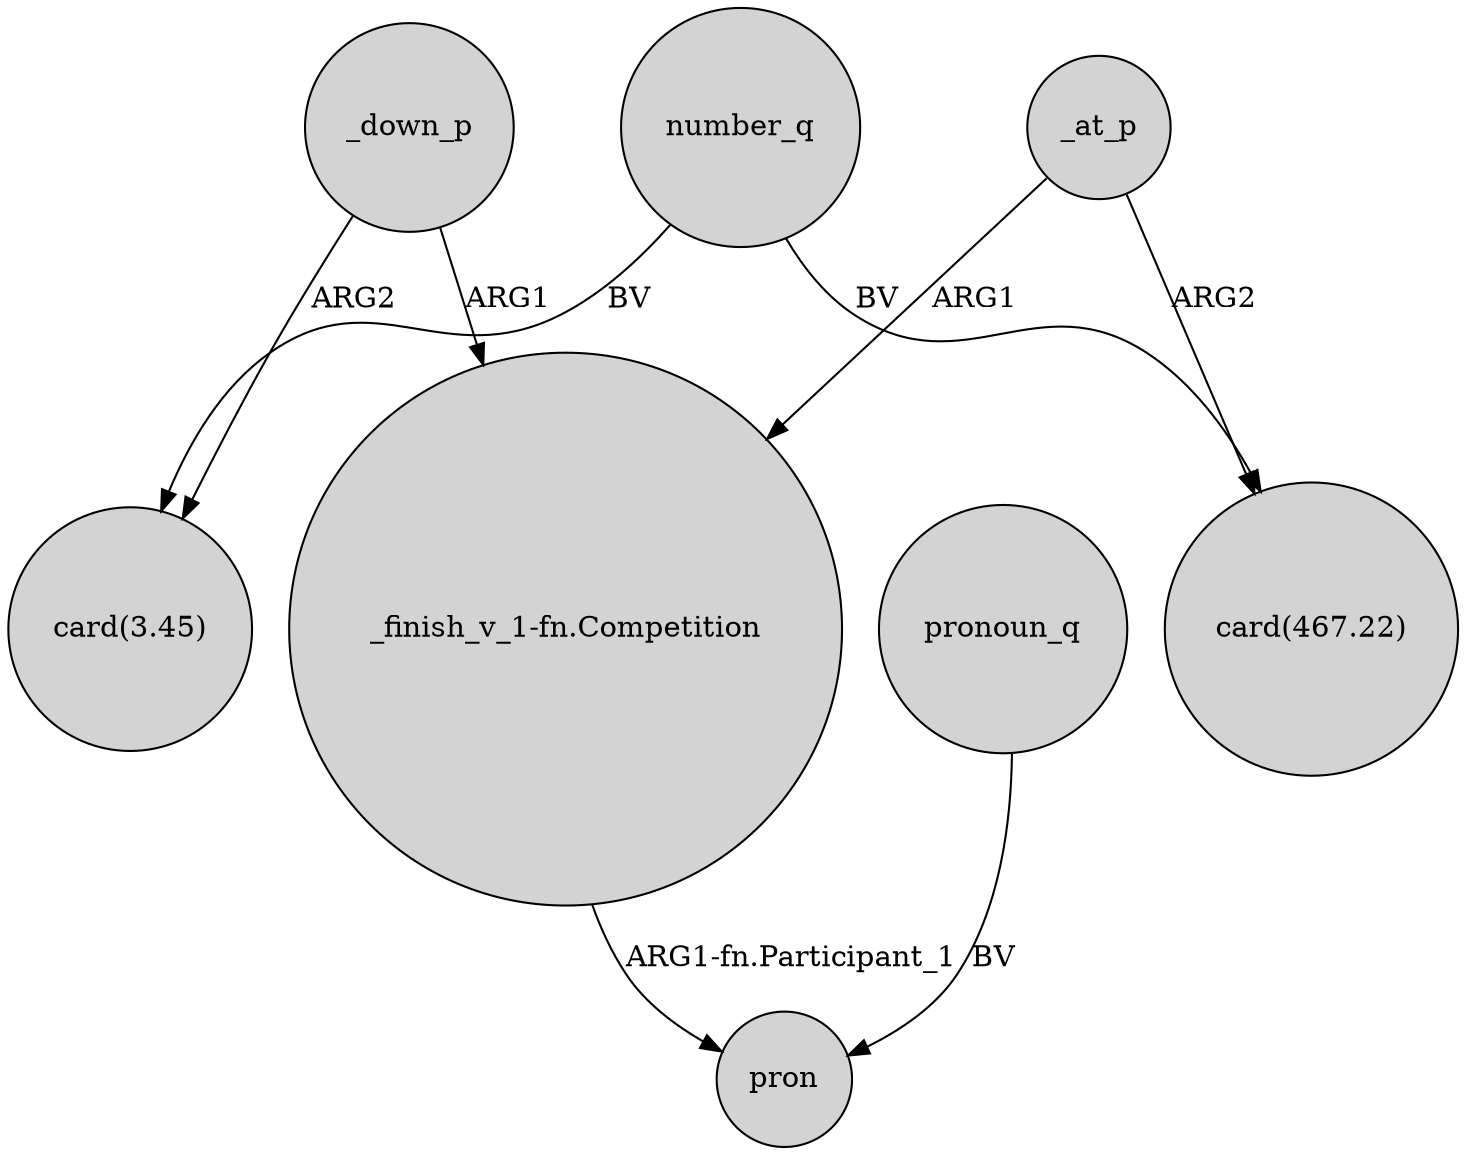 digraph {
	node [shape=circle style=filled]
	number_q -> "card(3.45)" [label=BV]
	_down_p -> "_finish_v_1-fn.Competition" [label=ARG1]
	_at_p -> "_finish_v_1-fn.Competition" [label=ARG1]
	_down_p -> "card(3.45)" [label=ARG2]
	_at_p -> "card(467.22)" [label=ARG2]
	"_finish_v_1-fn.Competition" -> pron [label="ARG1-fn.Participant_1"]
	pronoun_q -> pron [label=BV]
	number_q -> "card(467.22)" [label=BV]
}
